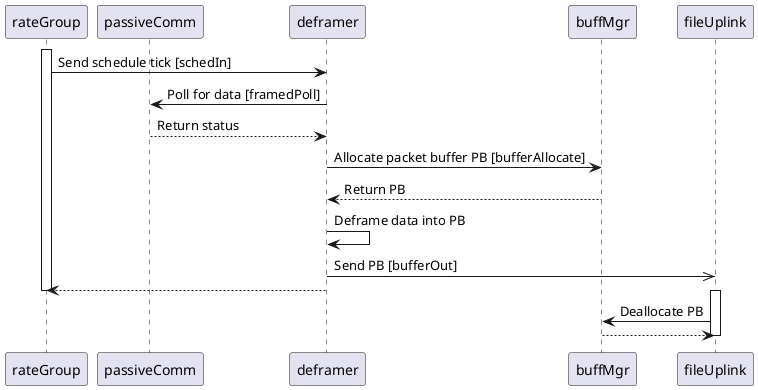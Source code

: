 @startuml

participant rateGroup order 1
participant passiveComm order 2
participant deframer order 3
participant buffMgr order 4
participant fileUplink order 5

activate rateGroup

rateGroup -> deframer: Send schedule tick [schedIn]

deframer -> passiveComm: Poll for data [framedPoll]
passiveComm --> deframer: Return status

deframer -> buffMgr: Allocate packet buffer PB [bufferAllocate]
buffMgr --> deframer: Return PB

deframer -> deframer: Deframe data into PB
deframer ->> fileUplink: Send PB [bufferOut]

deframer --> rateGroup

deactivate rateGroup

activate fileUplink
fileUplink -> buffMgr: Deallocate PB
buffMgr --> fileUplink
deactivate fileUplink

@enduml
